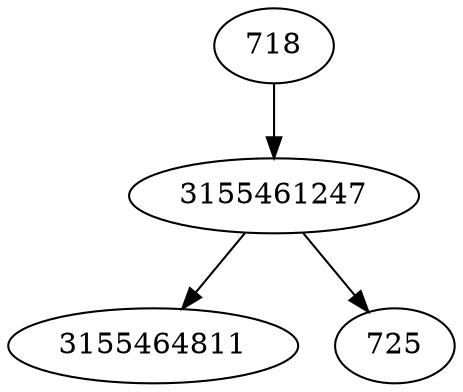 strict digraph  {
3155464811;
725;
718;
3155461247;
718 -> 3155461247;
3155461247 -> 3155464811;
3155461247 -> 725;
}
